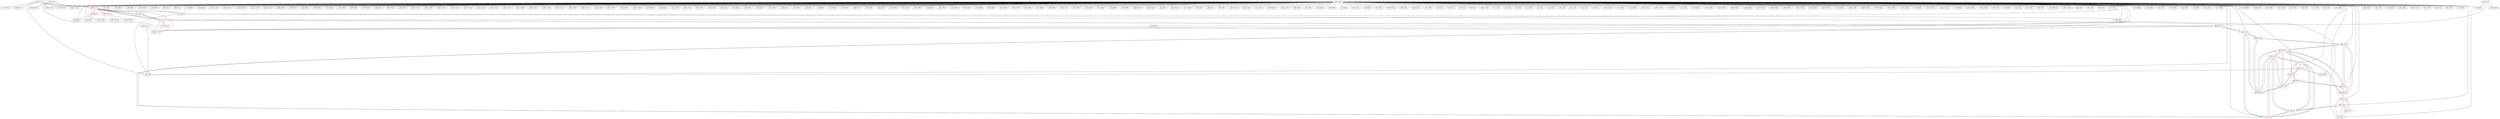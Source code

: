 graph {
	462 [label="(462) R1_T1" color=red]
	34 [label="(34) U201"]
	461 [label="(461) U1_T1"]
	463 [label="(463) R2_T1" color=red]
	370 [label="(370) R1005"]
	364 [label="(364) U1003"]
	461 [label="(461) U1_T1"]
	464 [label="(464) R3_T1" color=red]
	142 [label="(142) J502"]
	139 [label="(139) TR501"]
	461 [label="(461) U1_T1"]
	465 [label="(465) R4_T1" color=red]
	461 [label="(461) U1_T1"]
	466 [label="(466) U2_T1" color=red]
	469 [label="(469) R7_T1"]
	470 [label="(470) R8_T1"]
	467 [label="(467) R5_T1"]
	468 [label="(468) R6_T1"]
	471 [label="(471) U3_T1"]
	461 [label="(461) U1_T1"]
	473 [label="(473) R9_T1"]
	467 [label="(467) R5_T1" color=red]
	431 [label="(431) U1304"]
	428 [label="(428) U1302"]
	429 [label="(429) TR1301"]
	466 [label="(466) U2_T1"]
	468 [label="(468) R6_T1" color=red]
	240 [label="(240) J805"]
	248 [label="(248) K801"]
	466 [label="(466) U2_T1"]
	469 [label="(469) R7_T1" color=red]
	186 [label="(186) U702"]
	219 [label="(219) C707"]
	218 [label="(218) R715"]
	217 [label="(217) R723"]
	34 [label="(34) U201"]
	466 [label="(466) U2_T1"]
	470 [label="(470) R8_T1" color=red]
	34 [label="(34) U201"]
	168 [label="(168) D611"]
	152 [label="(152) J601"]
	466 [label="(466) U2_T1"]
	471 [label="(471) U3_T1" color=red]
	466 [label="(466) U2_T1"]
	461 [label="(461) U1_T1"]
	473 [label="(473) R9_T1"]
	472 [label="(472) R10_T1"]
	482 [label="(482) R15_P1"]
	472 [label="(472) R10_T1" color=red]
	471 [label="(471) U3_T1"]
	461 [label="(461) U1_T1"]
	473 [label="(473) R9_T1" color=red]
	466 [label="(466) U2_T1"]
	471 [label="(471) U3_T1"]
	474 [label="(474) T3_P1" color=red]
	478 [label="(478) R14_P1"]
	479 [label="(479) T6_P1"]
	477 [label="(477) R13_P1"]
	476 [label="(476) R12_P1"]
	475 [label="(475) T2_P1"]
	475 [label="(475) T2_P1" color=red]
	477 [label="(477) R13_P1"]
	474 [label="(474) T3_P1"]
	476 [label="(476) R12_P1"]
	481 [label="(481) T5_P1"]
	482 [label="(482) R15_P1"]
	476 [label="(476) R12_P1" color=red]
	487 [label="(487) R21_P1"]
	483 [label="(483) R16_P1"]
	480 [label="(480) R17_P1"]
	477 [label="(477) R13_P1"]
	474 [label="(474) T3_P1"]
	475 [label="(475) T2_P1"]
	477 [label="(477) R13_P1" color=red]
	491 [label="(491) T4_P1"]
	474 [label="(474) T3_P1"]
	476 [label="(476) R12_P1"]
	475 [label="(475) T2_P1"]
	478 [label="(478) R14_P1" color=red]
	163 [label="(163) D602"]
	34 [label="(34) U201"]
	474 [label="(474) T3_P1"]
	479 [label="(479) T6_P1"]
	479 [label="(479) T6_P1" color=red]
	478 [label="(478) R14_P1"]
	474 [label="(474) T3_P1"]
	488 [label="(488) R22_P1"]
	480 [label="(480) R17_P1"]
	480 [label="(480) R17_P1" color=red]
	487 [label="(487) R21_P1"]
	483 [label="(483) R16_P1"]
	476 [label="(476) R12_P1"]
	488 [label="(488) R22_P1"]
	479 [label="(479) T6_P1"]
	481 [label="(481) T5_P1" color=red]
	475 [label="(475) T2_P1"]
	482 [label="(482) R15_P1"]
	483 [label="(483) R16_P1"]
	484 [label="(484) R20_P1"]
	482 [label="(482) R15_P1" color=red]
	471 [label="(471) U3_T1"]
	475 [label="(475) T2_P1"]
	481 [label="(481) T5_P1"]
	483 [label="(483) R16_P1" color=red]
	487 [label="(487) R21_P1"]
	476 [label="(476) R12_P1"]
	480 [label="(480) R17_P1"]
	481 [label="(481) T5_P1"]
	484 [label="(484) R20_P1"]
	484 [label="(484) R20_P1" color=red]
	485 [label="(485) T8_P1"]
	483 [label="(483) R16_P1"]
	481 [label="(481) T5_P1"]
	485 [label="(485) T8_P1" color=red]
	486 [label="(486) T9_P1"]
	487 [label="(487) R21_P1"]
	489 [label="(489) R19_P1"]
	484 [label="(484) R20_P1"]
	486 [label="(486) T9_P1" color=red]
	488 [label="(488) R22_P1"]
	487 [label="(487) R21_P1"]
	485 [label="(485) T8_P1"]
	489 [label="(489) R19_P1"]
	487 [label="(487) R21_P1" color=red]
	483 [label="(483) R16_P1"]
	476 [label="(476) R12_P1"]
	480 [label="(480) R17_P1"]
	486 [label="(486) T9_P1"]
	485 [label="(485) T8_P1"]
	489 [label="(489) R19_P1"]
	488 [label="(488) R22_P1" color=red]
	486 [label="(486) T9_P1"]
	479 [label="(479) T6_P1"]
	480 [label="(480) R17_P1"]
	489 [label="(489) R19_P1" color=red]
	486 [label="(486) T9_P1"]
	487 [label="(487) R21_P1"]
	485 [label="(485) T8_P1"]
	490 [label="(490) T7_P1"]
	490 [label="(490) T7_P1" color=red]
	492 [label="(492) R1_P1"]
	491 [label="(491) T4_P1"]
	152 [label="(152) J601"]
	489 [label="(489) R19_P1"]
	491 [label="(491) T4_P1" color=red]
	477 [label="(477) R13_P1"]
	492 [label="(492) R1_P1"]
	490 [label="(490) T7_P1"]
	152 [label="(152) J601"]
	492 [label="(492) R1_P1" color=red]
	491 [label="(491) T4_P1"]
	490 [label="(490) T7_P1"]
	152 [label="(152) J601"]
	493 [label="(493) GND" color=red]
	178 [label="(178) D604"]
	179 [label="(179) D606"]
	48 [label="(48) U301"]
	142 [label="(142) J502"]
	133 [label="(133) C502"]
	52 [label="(52) C303"]
	163 [label="(163) D602"]
	53 [label="(53) R309"]
	134 [label="(134) C501"]
	137 [label="(137) R501"]
	135 [label="(135) FB502"]
	140 [label="(140) C503"]
	54 [label="(54) U303"]
	131 [label="(131) U501"]
	44 [label="(44) U302"]
	58 [label="(58) C304"]
	57 [label="(57) C302"]
	56 [label="(56) C301"]
	161 [label="(161) D632"]
	160 [label="(160) D631"]
	59 [label="(59) C305"]
	176 [label="(176) D626"]
	162 [label="(162) D601"]
	435 [label="(435) C1315"]
	62 [label="(62) C309"]
	61 [label="(61) C310"]
	60 [label="(60) C307"]
	42 [label="(42) C306"]
	168 [label="(168) D611"]
	43 [label="(43) C308"]
	167 [label="(167) D609"]
	166 [label="(166) D607"]
	165 [label="(165) D605"]
	164 [label="(164) D603"]
	81 [label="(81) C317"]
	80 [label="(80) C311"]
	177 [label="(177) D629"]
	169 [label="(169) D614"]
	457 [label="(457) C1301"]
	456 [label="(456) U1305"]
	458 [label="(458) FB1303"]
	455 [label="(455) C1319"]
	454 [label="(454) C1310"]
	266 [label="(266) U803"]
	268 [label="(268) D812"]
	265 [label="(265) R812"]
	245 [label="(245) C805"]
	271 [label="(271) R813"]
	270 [label="(270) C808"]
	269 [label="(269) C804"]
	272 [label="(272) U804"]
	262 [label="(262) D811"]
	263 [label="(263) C803"]
	264 [label="(264) C807"]
	445 [label="(445) C1318"]
	450 [label="(450) C1305"]
	449 [label="(449) U1303"]
	425 [label="(425) C1311"]
	428 [label="(428) U1302"]
	434 [label="(434) C1314"]
	433 [label="(433) C1313"]
	432 [label="(432) C1312"]
	442 [label="(442) C1303"]
	441 [label="(441) C1308"]
	439 [label="(439) C1307"]
	438 [label="(438) C1306"]
	437 [label="(437) C1317"]
	436 [label="(436) C1316"]
	440 [label="(440) C1302"]
	430 [label="(430) J1303"]
	451 [label="(451) U1301"]
	453 [label="(453) J1302"]
	426 [label="(426) C1309"]
	423 [label="(423) R1303"]
	246 [label="(246) R810"]
	214 [label="(214) C706"]
	204 [label="(204) C704"]
	219 [label="(219) C707"]
	185 [label="(185) U701"]
	186 [label="(186) U702"]
	224 [label="(224) C708"]
	209 [label="(209) C705"]
	152 [label="(152) J601"]
	151 [label="(151) J604"]
	159 [label="(159) D630"]
	158 [label="(158) D627"]
	157 [label="(157) D624"]
	156 [label="(156) D621"]
	155 [label="(155) D619"]
	154 [label="(154) D617"]
	149 [label="(149) J602"]
	171 [label="(171) D615"]
	170 [label="(170) D618"]
	189 [label="(189) C701"]
	234 [label="(234) Q801"]
	244 [label="(244) C801"]
	240 [label="(240) J805"]
	256 [label="(256) D810"]
	257 [label="(257) C802"]
	258 [label="(258) C806"]
	259 [label="(259) R811"]
	260 [label="(260) U802"]
	254 [label="(254) U801"]
	278 [label="(278) Q805"]
	279 [label="(279) Q806"]
	280 [label="(280) Q807"]
	281 [label="(281) Q808"]
	194 [label="(194) C702"]
	226 [label="(226) D809"]
	227 [label="(227) R808"]
	228 [label="(228) R805"]
	199 [label="(199) C703"]
	233 [label="(233) Q802"]
	232 [label="(232) Q803"]
	231 [label="(231) Q804"]
	230 [label="(230) R806"]
	229 [label="(229) R804"]
	388 [label="(388) D1105"]
	394 [label="(394) U1102"]
	93 [label="(93) J402"]
	387 [label="(387) D1107"]
	122 [label="(122) C408"]
	95 [label="(95) U403"]
	86 [label="(86) U401"]
	87 [label="(87) C402"]
	382 [label="(382) D1102"]
	120 [label="(120) C406"]
	121 [label="(121) C407"]
	392 [label="(392) FB1102"]
	401 [label="(401) J1102"]
	96 [label="(96) C409"]
	97 [label="(97) C405"]
	110 [label="(110) R410"]
	100 [label="(100) D404"]
	101 [label="(101) J403"]
	103 [label="(103) C410"]
	90 [label="(90) D402"]
	91 [label="(91) D403"]
	390 [label="(390) D1106"]
	106 [label="(106) R402"]
	403 [label="(403) J1101"]
	107 [label="(107) C401"]
	18 [label="(18) C224"]
	19 [label="(19) C227"]
	20 [label="(20) C210"]
	8 [label="(8) C231"]
	384 [label="(384) C1103"]
	17 [label="(17) C223"]
	34 [label="(34) U201"]
	15 [label="(15) C218"]
	9 [label="(9) C203"]
	12 [label="(12) C214"]
	23 [label="(23) X202"]
	24 [label="(24) C207"]
	29 [label="(29) C230"]
	13 [label="(13) C205"]
	14 [label="(14) C217"]
	16 [label="(16) C221"]
	383 [label="(383) C1102"]
	113 [label="(113) U402"]
	111 [label="(111) R409"]
	378 [label="(378) U1101"]
	379 [label="(379) C1101"]
	31 [label="(31) SW201"]
	33 [label="(33) C204"]
	372 [label="(372) R1014"]
	371 [label="(371) R1004"]
	373 [label="(373) C1003"]
	369 [label="(369) R1007"]
	368 [label="(368) R1006"]
	357 [label="(357) R1015"]
	359 [label="(359) C1004"]
	360 [label="(360) D1001"]
	364 [label="(364) U1003"]
	363 [label="(363) U1002"]
	362 [label="(362) J1001"]
	367 [label="(367) R1001"]
	377 [label="(377) R1009"]
	400 [label="(400) C1106"]
	399 [label="(399) C1105"]
	376 [label="(376) C1001"]
	375 [label="(375) U1001"]
	374 [label="(374) C1002"]
	128 [label="(128) R408"]
	405 [label="(405) TP1102"]
	404 [label="(404) TP1101"]
	129 [label="(129) R403"]
	365 [label="(365) R1002"]
	358 [label="(358) C1005"]
	63 [label="(63) C312"]
	36 [label="(36) D203"]
	40 [label="(40) C201"]
	35 [label="(35) D202"]
	39 [label="(39) U202"]
	395 [label="(395) BT1101"]
	397 [label="(397) C1104"]
	64 [label="(64) C314"]
	65 [label="(65) C315"]
	66 [label="(66) C313"]
	67 [label="(67) C316"]
	465 [label="(465) R4_T1"]
	466 [label="(466) U2_T1"]
	471 [label="(471) U3_T1"]
	461 [label="(461) U1_T1"]
	474 [label="(474) T3_P1"]
	491 [label="(491) T4_P1"]
	490 [label="(490) T7_P1"]
	481 [label="(481) T5_P1"]
	486 [label="(486) T9_P1"]
	485 [label="(485) T8_P1"]
	479 [label="(479) T6_P1"]
	475 [label="(475) T2_P1"]
	462 -- 34
	462 -- 461
	463 -- 370
	463 -- 364
	463 -- 461
	464 -- 142
	464 -- 139
	464 -- 461
	465 -- 461
	466 -- 469
	466 -- 470
	466 -- 467
	466 -- 468
	466 -- 471
	466 -- 461
	466 -- 473
	467 -- 431
	467 -- 428
	467 -- 429
	467 -- 466
	468 -- 240
	468 -- 248
	468 -- 466
	469 -- 186
	469 -- 219
	469 -- 218
	469 -- 217
	469 -- 34
	469 -- 466
	470 -- 34
	470 -- 168
	470 -- 152
	470 -- 466
	471 -- 466
	471 -- 461
	471 -- 473
	471 -- 472
	471 -- 482
	472 -- 471
	472 -- 461
	473 -- 466
	473 -- 471
	474 -- 478
	474 -- 479
	474 -- 477
	474 -- 476
	474 -- 475
	475 -- 477
	475 -- 474
	475 -- 476
	475 -- 481
	475 -- 482
	476 -- 487
	476 -- 483
	476 -- 480
	476 -- 477
	476 -- 474
	476 -- 475
	477 -- 491
	477 -- 474
	477 -- 476
	477 -- 475
	478 -- 163
	478 -- 34
	478 -- 474
	478 -- 479
	479 -- 478
	479 -- 474
	479 -- 488
	479 -- 480
	480 -- 487
	480 -- 483
	480 -- 476
	480 -- 488
	480 -- 479
	481 -- 475
	481 -- 482
	481 -- 483
	481 -- 484
	482 -- 471
	482 -- 475
	482 -- 481
	483 -- 487
	483 -- 476
	483 -- 480
	483 -- 481
	483 -- 484
	484 -- 485
	484 -- 483
	484 -- 481
	485 -- 486
	485 -- 487
	485 -- 489
	485 -- 484
	486 -- 488
	486 -- 487
	486 -- 485
	486 -- 489
	487 -- 483
	487 -- 476
	487 -- 480
	487 -- 486
	487 -- 485
	487 -- 489
	488 -- 486
	488 -- 479
	488 -- 480
	489 -- 486
	489 -- 487
	489 -- 485
	489 -- 490
	490 -- 492
	490 -- 491
	490 -- 152
	490 -- 489
	491 -- 477
	491 -- 492
	491 -- 490
	491 -- 152
	492 -- 491
	492 -- 490
	492 -- 152
	493 -- 178
	493 -- 179
	493 -- 48
	493 -- 142
	493 -- 133
	493 -- 52
	493 -- 163
	493 -- 53
	493 -- 134
	493 -- 137
	493 -- 135
	493 -- 140
	493 -- 54
	493 -- 131
	493 -- 44
	493 -- 58
	493 -- 57
	493 -- 56
	493 -- 161
	493 -- 160
	493 -- 59
	493 -- 176
	493 -- 162
	493 -- 435
	493 -- 62
	493 -- 61
	493 -- 60
	493 -- 42
	493 -- 168
	493 -- 43
	493 -- 167
	493 -- 166
	493 -- 165
	493 -- 164
	493 -- 81
	493 -- 80
	493 -- 177
	493 -- 169
	493 -- 457
	493 -- 456
	493 -- 458
	493 -- 455
	493 -- 454
	493 -- 266
	493 -- 268
	493 -- 265
	493 -- 245
	493 -- 271
	493 -- 270
	493 -- 269
	493 -- 272
	493 -- 262
	493 -- 263
	493 -- 264
	493 -- 445
	493 -- 450
	493 -- 449
	493 -- 425
	493 -- 428
	493 -- 434
	493 -- 433
	493 -- 432
	493 -- 442
	493 -- 441
	493 -- 439
	493 -- 438
	493 -- 437
	493 -- 436
	493 -- 440
	493 -- 430
	493 -- 451
	493 -- 453
	493 -- 426
	493 -- 423
	493 -- 246
	493 -- 214
	493 -- 204
	493 -- 219
	493 -- 185
	493 -- 186
	493 -- 224
	493 -- 209
	493 -- 152
	493 -- 151
	493 -- 159
	493 -- 158
	493 -- 157
	493 -- 156
	493 -- 155
	493 -- 154
	493 -- 149
	493 -- 171
	493 -- 170
	493 -- 189
	493 -- 234
	493 -- 244
	493 -- 240
	493 -- 256
	493 -- 257
	493 -- 258
	493 -- 259
	493 -- 260
	493 -- 254
	493 -- 278
	493 -- 279
	493 -- 280
	493 -- 281
	493 -- 194
	493 -- 226
	493 -- 227
	493 -- 228
	493 -- 199
	493 -- 233
	493 -- 232
	493 -- 231
	493 -- 230
	493 -- 229
	493 -- 388
	493 -- 394
	493 -- 93
	493 -- 387
	493 -- 122
	493 -- 95
	493 -- 86
	493 -- 87
	493 -- 382
	493 -- 120
	493 -- 121
	493 -- 392
	493 -- 401
	493 -- 96
	493 -- 97
	493 -- 110
	493 -- 100
	493 -- 101
	493 -- 103
	493 -- 90
	493 -- 91
	493 -- 390
	493 -- 106
	493 -- 403
	493 -- 107
	493 -- 18
	493 -- 19
	493 -- 20
	493 -- 8
	493 -- 384
	493 -- 17
	493 -- 34
	493 -- 15
	493 -- 9
	493 -- 12
	493 -- 23
	493 -- 24
	493 -- 29
	493 -- 13
	493 -- 14
	493 -- 16
	493 -- 383
	493 -- 113
	493 -- 111
	493 -- 378
	493 -- 379
	493 -- 31
	493 -- 33
	493 -- 372
	493 -- 371
	493 -- 373
	493 -- 369
	493 -- 368
	493 -- 357
	493 -- 359
	493 -- 360
	493 -- 364
	493 -- 363
	493 -- 362
	493 -- 367
	493 -- 377
	493 -- 400
	493 -- 399
	493 -- 376
	493 -- 375
	493 -- 374
	493 -- 128
	493 -- 405
	493 -- 404
	493 -- 129
	493 -- 365
	493 -- 358
	493 -- 63
	493 -- 36
	493 -- 40
	493 -- 35
	493 -- 39
	493 -- 395
	493 -- 397
	493 -- 64
	493 -- 65
	493 -- 66
	493 -- 67
	493 -- 465
	493 -- 466
	493 -- 471
	493 -- 461
	493 -- 474
	493 -- 491
	493 -- 490
	493 -- 481
	493 -- 486
	493 -- 485
	493 -- 479
	493 -- 475
}